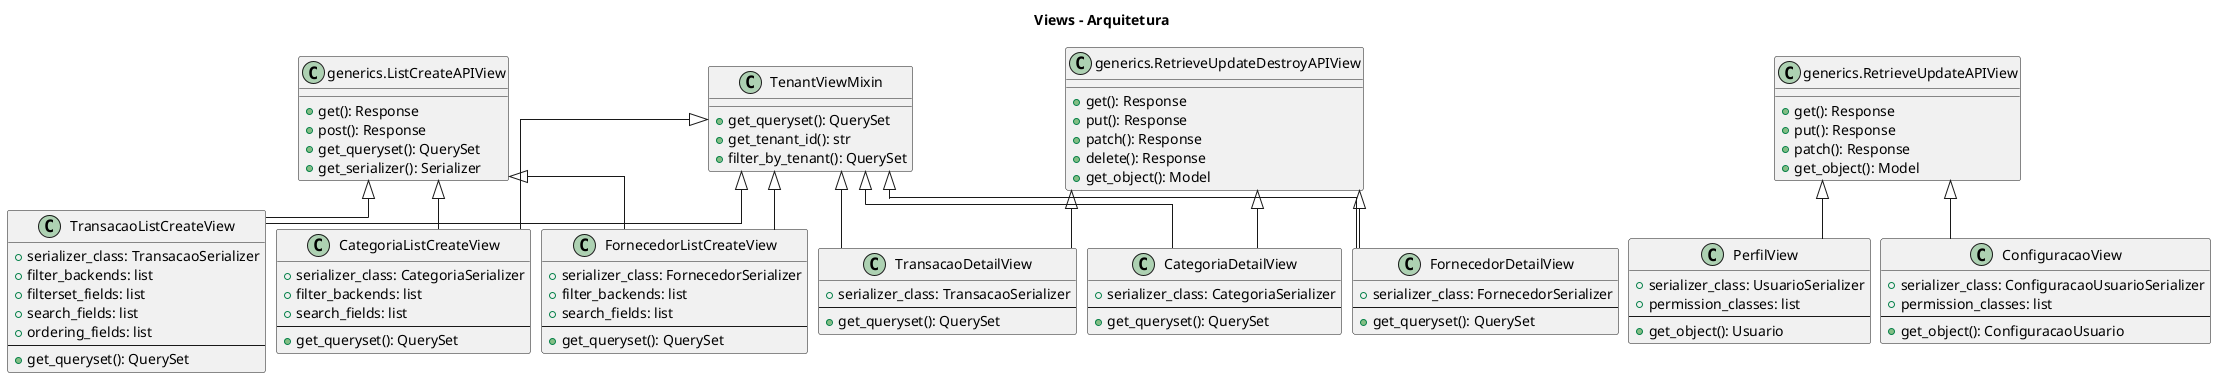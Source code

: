 @startuml views_architecture
!define DIRECTION left to right direction
title Views - Arquitetura

skinparam linetype ortho
skinparam nodesep 10
skinparam ranksep 20

class TenantViewMixin {
  +get_queryset(): QuerySet
  +get_tenant_id(): str
  +filter_by_tenant(): QuerySet
}

class "generics.ListCreateAPIView" as ListCreateAPIView {
  +get(): Response
  +post(): Response
  +get_queryset(): QuerySet
  +get_serializer(): Serializer
}

class "generics.RetrieveUpdateDestroyAPIView" as RetrieveUpdateDestroyAPIView {
  +get(): Response
  +put(): Response
  +patch(): Response
  +delete(): Response
  +get_object(): Model
}

class "generics.RetrieveUpdateAPIView" as RetrieveUpdateAPIView {
  +get(): Response
  +put(): Response
  +patch(): Response
  +get_object(): Model
}

class TransacaoListCreateView {
  +serializer_class: TransacaoSerializer
  +filter_backends: list
  +filterset_fields: list
  +search_fields: list
  +ordering_fields: list
  --
  +get_queryset(): QuerySet
}

class TransacaoDetailView {
  +serializer_class: TransacaoSerializer
  --
  +get_queryset(): QuerySet
}

class CategoriaListCreateView {
  +serializer_class: CategoriaSerializer
  +filter_backends: list
  +search_fields: list
  --
  +get_queryset(): QuerySet
}

class CategoriaDetailView {
  +serializer_class: CategoriaSerializer
  --
  +get_queryset(): QuerySet
}

class FornecedorListCreateView {
  +serializer_class: FornecedorSerializer
  +filter_backends: list
  +search_fields: list
  --
  +get_queryset(): QuerySet
}

class FornecedorDetailView {
  +serializer_class: FornecedorSerializer
  --
  +get_queryset(): QuerySet
}

class PerfilView {
  +serializer_class: UsuarioSerializer
  +permission_classes: list
  --
  +get_object(): Usuario
}

class ConfiguracaoView {
  +serializer_class: ConfiguracaoUsuarioSerializer
  +permission_classes: list
  --
  +get_object(): ConfiguracaoUsuario
}

TenantViewMixin <|-- TransacaoListCreateView
TenantViewMixin <|-- TransacaoDetailView
TenantViewMixin <|-- CategoriaListCreateView
TenantViewMixin <|-- CategoriaDetailView
TenantViewMixin <|-- FornecedorListCreateView
TenantViewMixin <|-- FornecedorDetailView

ListCreateAPIView <|-- TransacaoListCreateView
ListCreateAPIView <|-- CategoriaListCreateView
ListCreateAPIView <|-- FornecedorListCreateView

RetrieveUpdateDestroyAPIView <|-- TransacaoDetailView
RetrieveUpdateDestroyAPIView <|-- CategoriaDetailView
RetrieveUpdateDestroyAPIView <|-- FornecedorDetailView

RetrieveUpdateAPIView <|-- PerfilView
RetrieveUpdateAPIView <|-- ConfiguracaoView
@enduml